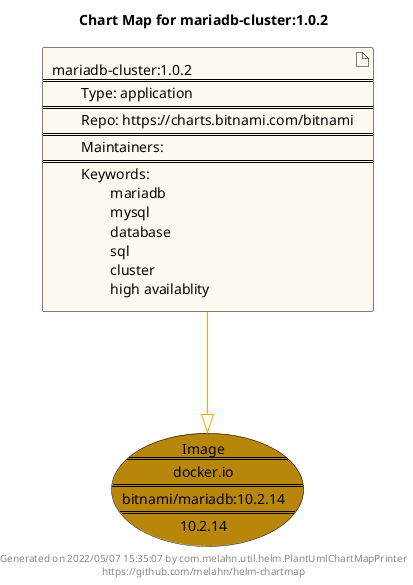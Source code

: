 @startuml
skinparam linetype ortho
skinparam backgroundColor white
skinparam usecaseBorderColor black
skinparam usecaseArrowColor LightSlateGray
skinparam artifactBorderColor black
skinparam artifactArrowColor LightSlateGray

title Chart Map for mariadb-cluster:1.0.2

'There is one referenced Helm Chart
artifact "mariadb-cluster:1.0.2\n====\n\tType: application\n====\n\tRepo: https://charts.bitnami.com/bitnami\n====\n\tMaintainers: \n====\n\tKeywords: \n\t\tmariadb\n\t\tmysql\n\t\tdatabase\n\t\tsql\n\t\tcluster\n\t\thigh availablity" as mariadb_cluster_1_0_2 #FloralWhite

'There is one referenced Docker Image
usecase "Image\n====\ndocker.io\n====\nbitnami/mariadb:10.2.14\n====\n10.2.14" as docker_io_bitnami_mariadb_10_2_14 #DarkGoldenRod

'Chart Dependencies
mariadb_cluster_1_0_2--[#orange]-|>docker_io_bitnami_mariadb_10_2_14

center footer Generated on 2022/05/07 15:35:07 by com.melahn.util.helm.PlantUmlChartMapPrinter\nhttps://github.com/melahn/helm-chartmap
@enduml
